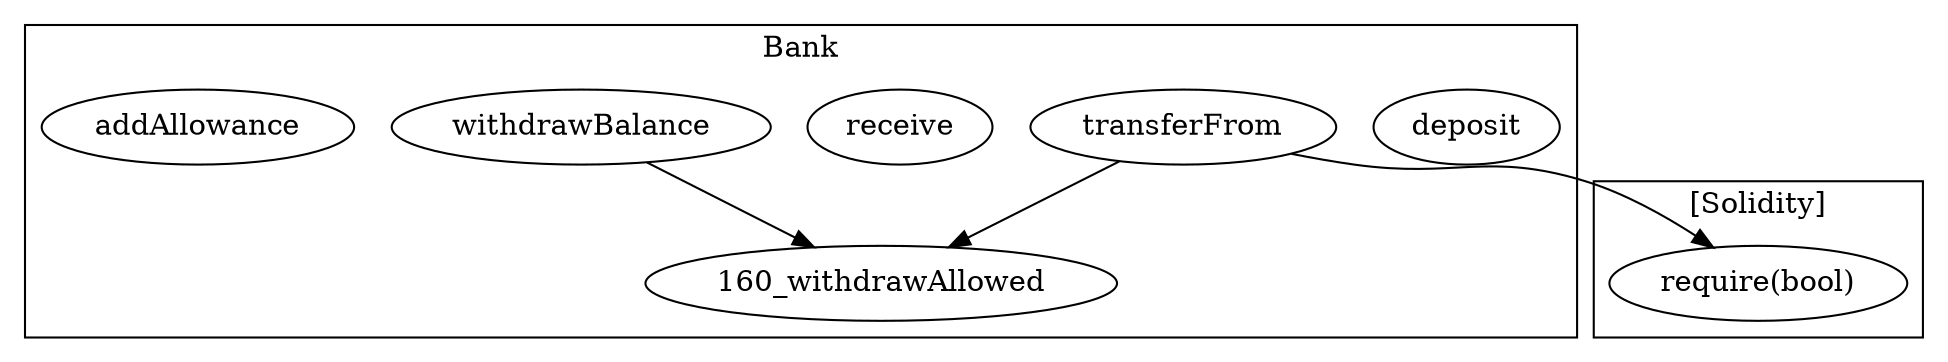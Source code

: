 strict digraph {
subgraph cluster_160_Bank {
label = "Bank"
"160_deposit" [label="deposit"]
"160_withdrawBalance" [label="withdrawBalance"]
"160_receive" [label="receive"]
"160_transferFrom" [label="transferFrom"]
"160_addAllowance" [label="addAllowance"]
"160_withdrawBalance" -> "160_withdrawAllowed"
"160_transferFrom" -> "160_withdrawAllowed"
}subgraph cluster_solidity {
label = "[Solidity]"
"require(bool)" 
"160_transferFrom" -> "require(bool)"
}
}